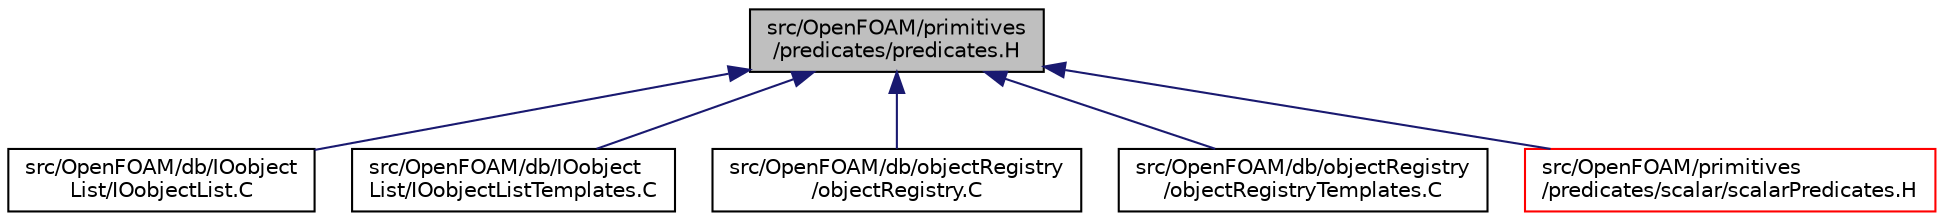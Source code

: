 digraph "src/OpenFOAM/primitives/predicates/predicates.H"
{
  bgcolor="transparent";
  edge [fontname="Helvetica",fontsize="10",labelfontname="Helvetica",labelfontsize="10"];
  node [fontname="Helvetica",fontsize="10",shape=record];
  Node1 [label="src/OpenFOAM/primitives\l/predicates/predicates.H",height=0.2,width=0.4,color="black", fillcolor="grey75", style="filled" fontcolor="black"];
  Node1 -> Node2 [dir="back",color="midnightblue",fontsize="10",style="solid",fontname="Helvetica"];
  Node2 [label="src/OpenFOAM/db/IOobject\lList/IOobjectList.C",height=0.2,width=0.4,color="black",URL="$IOobjectList_8C.html"];
  Node1 -> Node3 [dir="back",color="midnightblue",fontsize="10",style="solid",fontname="Helvetica"];
  Node3 [label="src/OpenFOAM/db/IOobject\lList/IOobjectListTemplates.C",height=0.2,width=0.4,color="black",URL="$IOobjectListTemplates_8C.html"];
  Node1 -> Node4 [dir="back",color="midnightblue",fontsize="10",style="solid",fontname="Helvetica"];
  Node4 [label="src/OpenFOAM/db/objectRegistry\l/objectRegistry.C",height=0.2,width=0.4,color="black",URL="$objectRegistry_8C.html"];
  Node1 -> Node5 [dir="back",color="midnightblue",fontsize="10",style="solid",fontname="Helvetica"];
  Node5 [label="src/OpenFOAM/db/objectRegistry\l/objectRegistryTemplates.C",height=0.2,width=0.4,color="black",URL="$objectRegistryTemplates_8C.html"];
  Node1 -> Node6 [dir="back",color="midnightblue",fontsize="10",style="solid",fontname="Helvetica"];
  Node6 [label="src/OpenFOAM/primitives\l/predicates/scalar/scalarPredicates.H",height=0.2,width=0.4,color="red",URL="$scalarPredicates_8H.html"];
}
